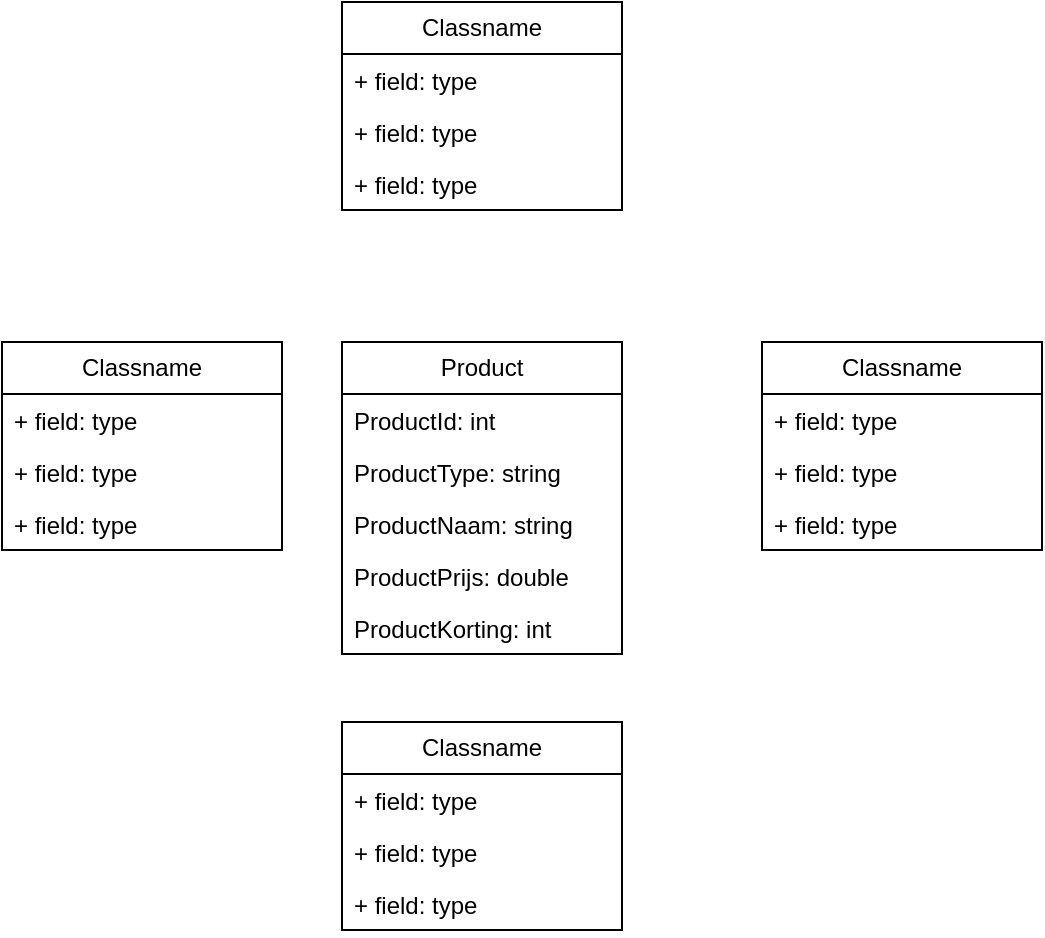 <mxfile version="22.0.3" type="device">
  <diagram name="Pagina-1" id="bB9UQq3Zw3dqeKX-BtgE">
    <mxGraphModel dx="1020" dy="496" grid="1" gridSize="10" guides="1" tooltips="1" connect="1" arrows="1" fold="1" page="1" pageScale="1" pageWidth="827" pageHeight="1169" math="0" shadow="0">
      <root>
        <mxCell id="0" />
        <mxCell id="1" parent="0" />
        <mxCell id="USZbFLbyXgK7UohhQ6f1-1" value="Product" style="swimlane;fontStyle=0;childLayout=stackLayout;horizontal=1;startSize=26;fillColor=none;horizontalStack=0;resizeParent=1;resizeParentMax=0;resizeLast=0;collapsible=1;marginBottom=0;whiteSpace=wrap;html=1;" vertex="1" parent="1">
          <mxGeometry x="250" y="220" width="140" height="156" as="geometry" />
        </mxCell>
        <mxCell id="USZbFLbyXgK7UohhQ6f1-2" value="ProductId: int" style="text;strokeColor=none;fillColor=none;align=left;verticalAlign=top;spacingLeft=4;spacingRight=4;overflow=hidden;rotatable=0;points=[[0,0.5],[1,0.5]];portConstraint=eastwest;whiteSpace=wrap;html=1;" vertex="1" parent="USZbFLbyXgK7UohhQ6f1-1">
          <mxGeometry y="26" width="140" height="26" as="geometry" />
        </mxCell>
        <mxCell id="USZbFLbyXgK7UohhQ6f1-3" value="ProductType: string" style="text;strokeColor=none;fillColor=none;align=left;verticalAlign=top;spacingLeft=4;spacingRight=4;overflow=hidden;rotatable=0;points=[[0,0.5],[1,0.5]];portConstraint=eastwest;whiteSpace=wrap;html=1;" vertex="1" parent="USZbFLbyXgK7UohhQ6f1-1">
          <mxGeometry y="52" width="140" height="26" as="geometry" />
        </mxCell>
        <mxCell id="USZbFLbyXgK7UohhQ6f1-4" value="ProductNaam: string" style="text;strokeColor=none;fillColor=none;align=left;verticalAlign=top;spacingLeft=4;spacingRight=4;overflow=hidden;rotatable=0;points=[[0,0.5],[1,0.5]];portConstraint=eastwest;whiteSpace=wrap;html=1;" vertex="1" parent="USZbFLbyXgK7UohhQ6f1-1">
          <mxGeometry y="78" width="140" height="26" as="geometry" />
        </mxCell>
        <mxCell id="USZbFLbyXgK7UohhQ6f1-5" value="ProductPrijs: double" style="text;strokeColor=none;fillColor=none;align=left;verticalAlign=top;spacingLeft=4;spacingRight=4;overflow=hidden;rotatable=0;points=[[0,0.5],[1,0.5]];portConstraint=eastwest;whiteSpace=wrap;html=1;" vertex="1" parent="USZbFLbyXgK7UohhQ6f1-1">
          <mxGeometry y="104" width="140" height="26" as="geometry" />
        </mxCell>
        <mxCell id="USZbFLbyXgK7UohhQ6f1-6" value="ProductKorting: int" style="text;strokeColor=none;fillColor=none;align=left;verticalAlign=top;spacingLeft=4;spacingRight=4;overflow=hidden;rotatable=0;points=[[0,0.5],[1,0.5]];portConstraint=eastwest;whiteSpace=wrap;html=1;" vertex="1" parent="USZbFLbyXgK7UohhQ6f1-1">
          <mxGeometry y="130" width="140" height="26" as="geometry" />
        </mxCell>
        <mxCell id="USZbFLbyXgK7UohhQ6f1-7" value="Classname" style="swimlane;fontStyle=0;childLayout=stackLayout;horizontal=1;startSize=26;fillColor=none;horizontalStack=0;resizeParent=1;resizeParentMax=0;resizeLast=0;collapsible=1;marginBottom=0;whiteSpace=wrap;html=1;" vertex="1" parent="1">
          <mxGeometry x="460" y="220" width="140" height="104" as="geometry" />
        </mxCell>
        <mxCell id="USZbFLbyXgK7UohhQ6f1-8" value="+ field: type" style="text;strokeColor=none;fillColor=none;align=left;verticalAlign=top;spacingLeft=4;spacingRight=4;overflow=hidden;rotatable=0;points=[[0,0.5],[1,0.5]];portConstraint=eastwest;whiteSpace=wrap;html=1;" vertex="1" parent="USZbFLbyXgK7UohhQ6f1-7">
          <mxGeometry y="26" width="140" height="26" as="geometry" />
        </mxCell>
        <mxCell id="USZbFLbyXgK7UohhQ6f1-9" value="+ field: type" style="text;strokeColor=none;fillColor=none;align=left;verticalAlign=top;spacingLeft=4;spacingRight=4;overflow=hidden;rotatable=0;points=[[0,0.5],[1,0.5]];portConstraint=eastwest;whiteSpace=wrap;html=1;" vertex="1" parent="USZbFLbyXgK7UohhQ6f1-7">
          <mxGeometry y="52" width="140" height="26" as="geometry" />
        </mxCell>
        <mxCell id="USZbFLbyXgK7UohhQ6f1-10" value="+ field: type" style="text;strokeColor=none;fillColor=none;align=left;verticalAlign=top;spacingLeft=4;spacingRight=4;overflow=hidden;rotatable=0;points=[[0,0.5],[1,0.5]];portConstraint=eastwest;whiteSpace=wrap;html=1;" vertex="1" parent="USZbFLbyXgK7UohhQ6f1-7">
          <mxGeometry y="78" width="140" height="26" as="geometry" />
        </mxCell>
        <mxCell id="USZbFLbyXgK7UohhQ6f1-11" value="Classname" style="swimlane;fontStyle=0;childLayout=stackLayout;horizontal=1;startSize=26;fillColor=none;horizontalStack=0;resizeParent=1;resizeParentMax=0;resizeLast=0;collapsible=1;marginBottom=0;whiteSpace=wrap;html=1;" vertex="1" parent="1">
          <mxGeometry x="80" y="220" width="140" height="104" as="geometry" />
        </mxCell>
        <mxCell id="USZbFLbyXgK7UohhQ6f1-12" value="+ field: type" style="text;strokeColor=none;fillColor=none;align=left;verticalAlign=top;spacingLeft=4;spacingRight=4;overflow=hidden;rotatable=0;points=[[0,0.5],[1,0.5]];portConstraint=eastwest;whiteSpace=wrap;html=1;" vertex="1" parent="USZbFLbyXgK7UohhQ6f1-11">
          <mxGeometry y="26" width="140" height="26" as="geometry" />
        </mxCell>
        <mxCell id="USZbFLbyXgK7UohhQ6f1-13" value="+ field: type" style="text;strokeColor=none;fillColor=none;align=left;verticalAlign=top;spacingLeft=4;spacingRight=4;overflow=hidden;rotatable=0;points=[[0,0.5],[1,0.5]];portConstraint=eastwest;whiteSpace=wrap;html=1;" vertex="1" parent="USZbFLbyXgK7UohhQ6f1-11">
          <mxGeometry y="52" width="140" height="26" as="geometry" />
        </mxCell>
        <mxCell id="USZbFLbyXgK7UohhQ6f1-14" value="+ field: type" style="text;strokeColor=none;fillColor=none;align=left;verticalAlign=top;spacingLeft=4;spacingRight=4;overflow=hidden;rotatable=0;points=[[0,0.5],[1,0.5]];portConstraint=eastwest;whiteSpace=wrap;html=1;" vertex="1" parent="USZbFLbyXgK7UohhQ6f1-11">
          <mxGeometry y="78" width="140" height="26" as="geometry" />
        </mxCell>
        <mxCell id="USZbFLbyXgK7UohhQ6f1-15" value="Classname" style="swimlane;fontStyle=0;childLayout=stackLayout;horizontal=1;startSize=26;fillColor=none;horizontalStack=0;resizeParent=1;resizeParentMax=0;resizeLast=0;collapsible=1;marginBottom=0;whiteSpace=wrap;html=1;" vertex="1" parent="1">
          <mxGeometry x="250" y="50" width="140" height="104" as="geometry" />
        </mxCell>
        <mxCell id="USZbFLbyXgK7UohhQ6f1-16" value="+ field: type" style="text;strokeColor=none;fillColor=none;align=left;verticalAlign=top;spacingLeft=4;spacingRight=4;overflow=hidden;rotatable=0;points=[[0,0.5],[1,0.5]];portConstraint=eastwest;whiteSpace=wrap;html=1;" vertex="1" parent="USZbFLbyXgK7UohhQ6f1-15">
          <mxGeometry y="26" width="140" height="26" as="geometry" />
        </mxCell>
        <mxCell id="USZbFLbyXgK7UohhQ6f1-17" value="+ field: type" style="text;strokeColor=none;fillColor=none;align=left;verticalAlign=top;spacingLeft=4;spacingRight=4;overflow=hidden;rotatable=0;points=[[0,0.5],[1,0.5]];portConstraint=eastwest;whiteSpace=wrap;html=1;" vertex="1" parent="USZbFLbyXgK7UohhQ6f1-15">
          <mxGeometry y="52" width="140" height="26" as="geometry" />
        </mxCell>
        <mxCell id="USZbFLbyXgK7UohhQ6f1-18" value="+ field: type" style="text;strokeColor=none;fillColor=none;align=left;verticalAlign=top;spacingLeft=4;spacingRight=4;overflow=hidden;rotatable=0;points=[[0,0.5],[1,0.5]];portConstraint=eastwest;whiteSpace=wrap;html=1;" vertex="1" parent="USZbFLbyXgK7UohhQ6f1-15">
          <mxGeometry y="78" width="140" height="26" as="geometry" />
        </mxCell>
        <mxCell id="USZbFLbyXgK7UohhQ6f1-19" value="Classname" style="swimlane;fontStyle=0;childLayout=stackLayout;horizontal=1;startSize=26;fillColor=none;horizontalStack=0;resizeParent=1;resizeParentMax=0;resizeLast=0;collapsible=1;marginBottom=0;whiteSpace=wrap;html=1;" vertex="1" parent="1">
          <mxGeometry x="250" y="410" width="140" height="104" as="geometry" />
        </mxCell>
        <mxCell id="USZbFLbyXgK7UohhQ6f1-20" value="+ field: type" style="text;strokeColor=none;fillColor=none;align=left;verticalAlign=top;spacingLeft=4;spacingRight=4;overflow=hidden;rotatable=0;points=[[0,0.5],[1,0.5]];portConstraint=eastwest;whiteSpace=wrap;html=1;" vertex="1" parent="USZbFLbyXgK7UohhQ6f1-19">
          <mxGeometry y="26" width="140" height="26" as="geometry" />
        </mxCell>
        <mxCell id="USZbFLbyXgK7UohhQ6f1-21" value="+ field: type" style="text;strokeColor=none;fillColor=none;align=left;verticalAlign=top;spacingLeft=4;spacingRight=4;overflow=hidden;rotatable=0;points=[[0,0.5],[1,0.5]];portConstraint=eastwest;whiteSpace=wrap;html=1;" vertex="1" parent="USZbFLbyXgK7UohhQ6f1-19">
          <mxGeometry y="52" width="140" height="26" as="geometry" />
        </mxCell>
        <mxCell id="USZbFLbyXgK7UohhQ6f1-22" value="+ field: type" style="text;strokeColor=none;fillColor=none;align=left;verticalAlign=top;spacingLeft=4;spacingRight=4;overflow=hidden;rotatable=0;points=[[0,0.5],[1,0.5]];portConstraint=eastwest;whiteSpace=wrap;html=1;" vertex="1" parent="USZbFLbyXgK7UohhQ6f1-19">
          <mxGeometry y="78" width="140" height="26" as="geometry" />
        </mxCell>
      </root>
    </mxGraphModel>
  </diagram>
</mxfile>
